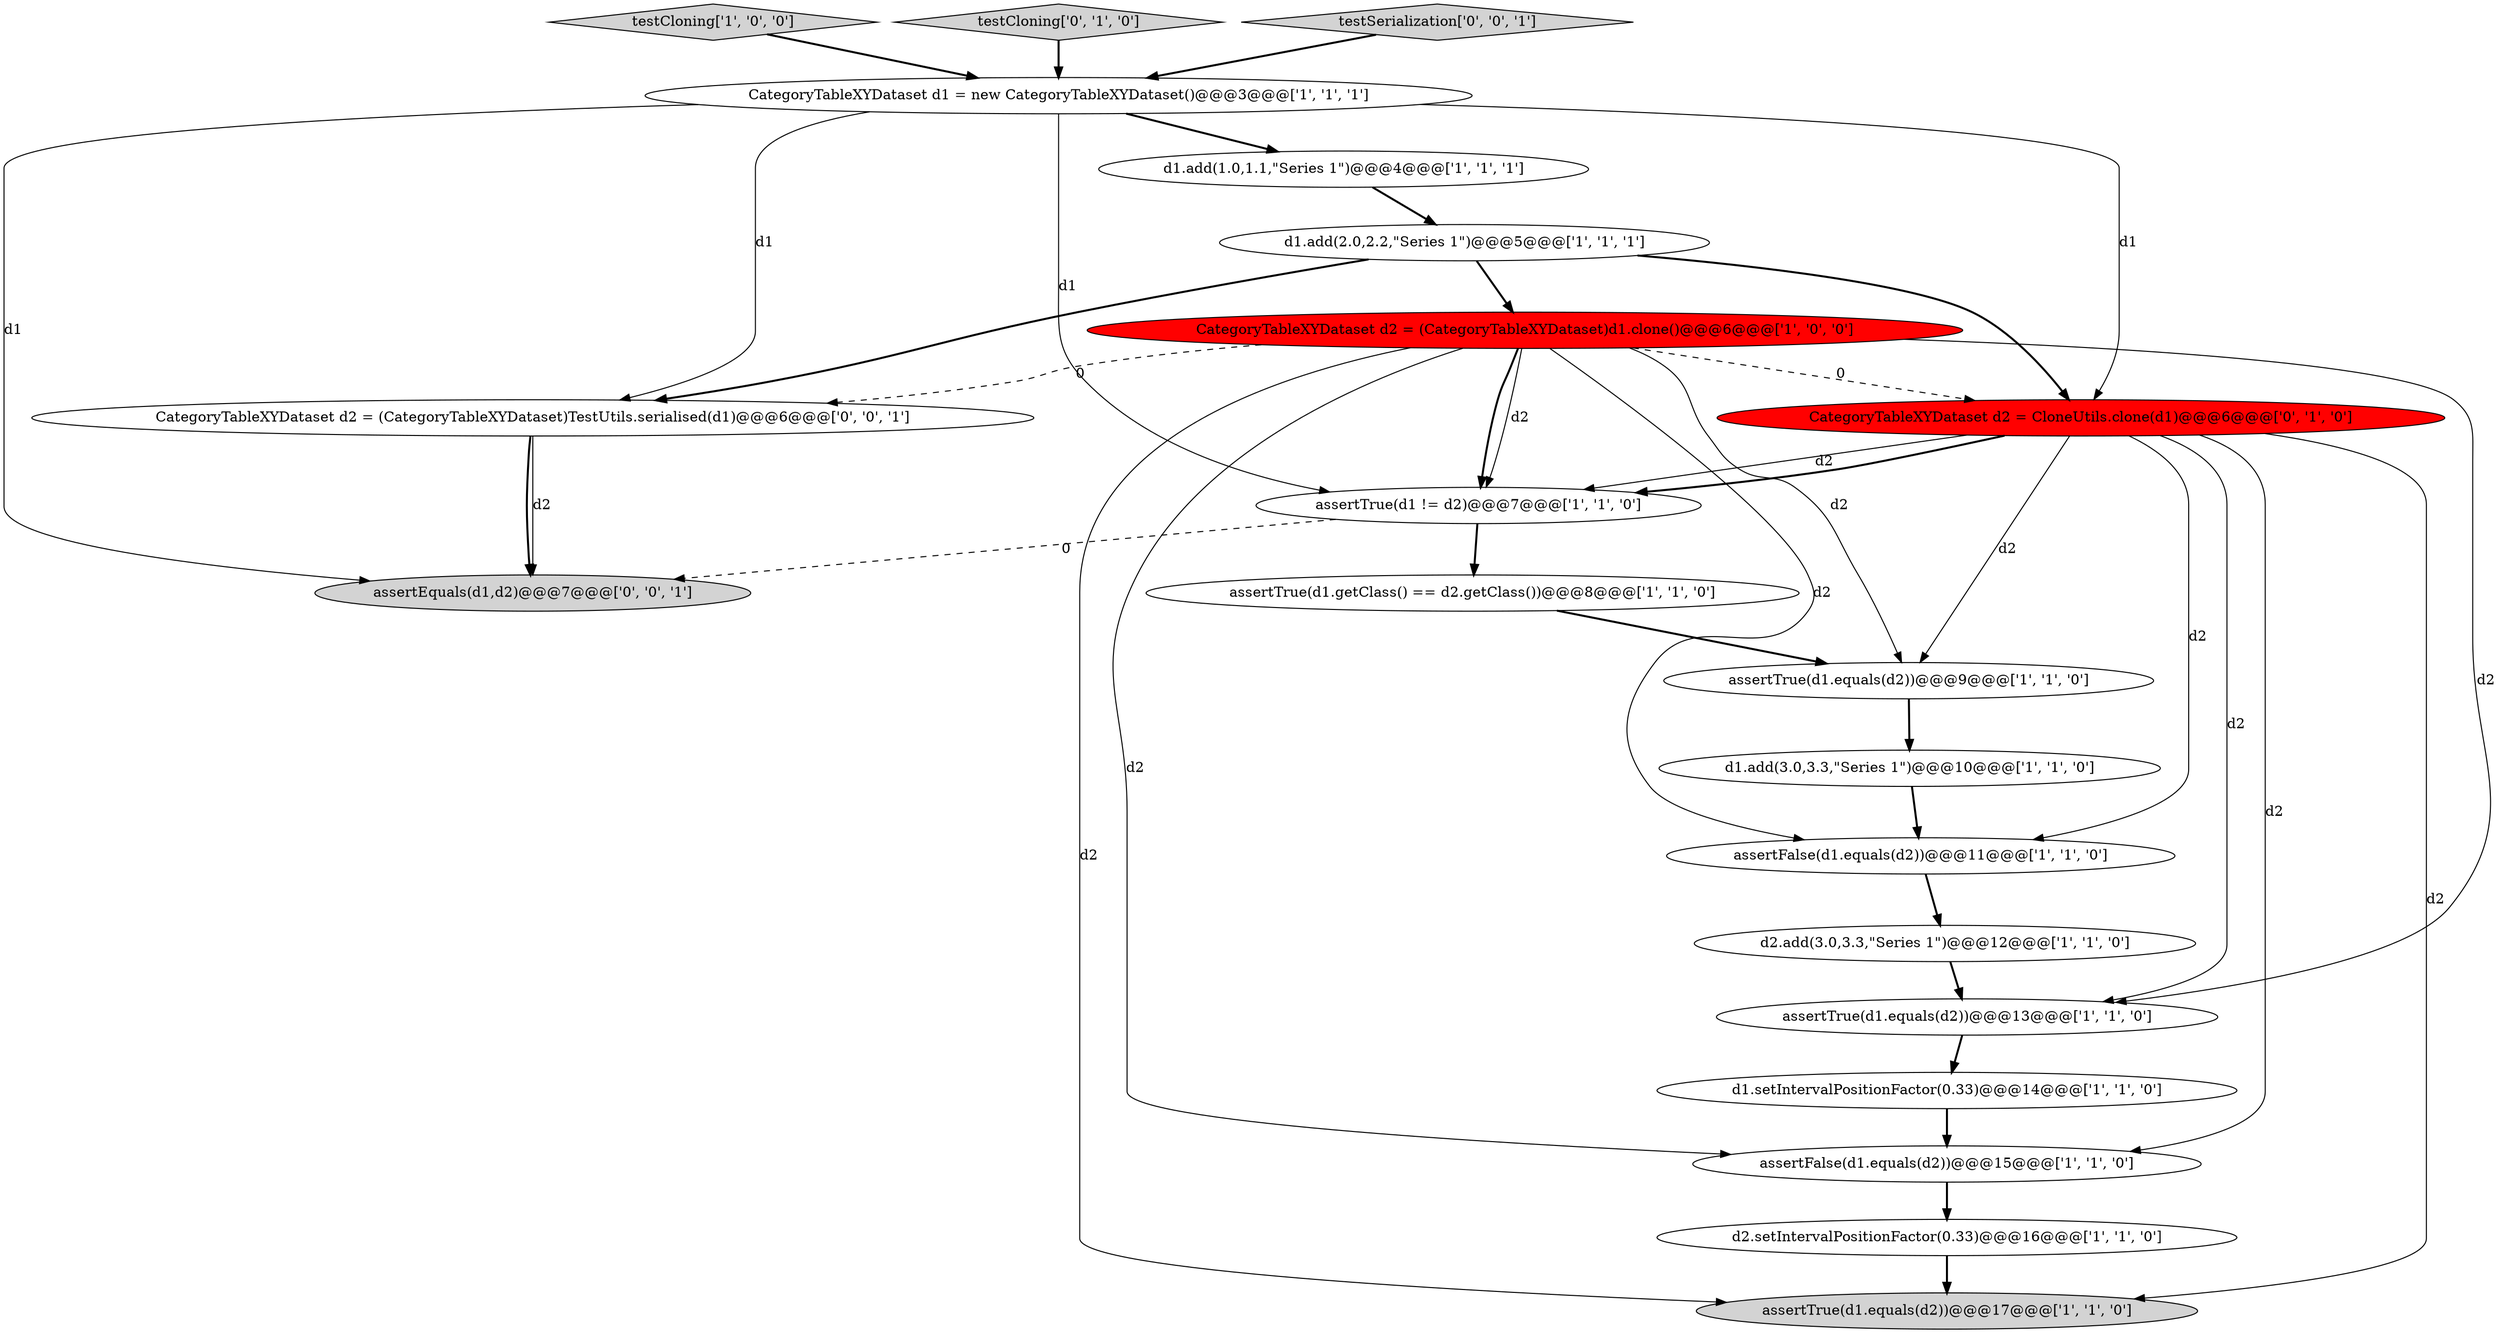 digraph {
13 [style = filled, label = "d1.add(1.0,1.1,\"Series 1\")@@@4@@@['1', '1', '1']", fillcolor = white, shape = ellipse image = "AAA0AAABBB1BBB"];
9 [style = filled, label = "CategoryTableXYDataset d1 = new CategoryTableXYDataset()@@@3@@@['1', '1', '1']", fillcolor = white, shape = ellipse image = "AAA0AAABBB1BBB"];
7 [style = filled, label = "assertTrue(d1.equals(d2))@@@9@@@['1', '1', '0']", fillcolor = white, shape = ellipse image = "AAA0AAABBB1BBB"];
12 [style = filled, label = "assertTrue(d1.equals(d2))@@@17@@@['1', '1', '0']", fillcolor = lightgray, shape = ellipse image = "AAA0AAABBB1BBB"];
2 [style = filled, label = "assertFalse(d1.equals(d2))@@@15@@@['1', '1', '0']", fillcolor = white, shape = ellipse image = "AAA0AAABBB1BBB"];
14 [style = filled, label = "assertTrue(d1.equals(d2))@@@13@@@['1', '1', '0']", fillcolor = white, shape = ellipse image = "AAA0AAABBB1BBB"];
15 [style = filled, label = "d1.setIntervalPositionFactor(0.33)@@@14@@@['1', '1', '0']", fillcolor = white, shape = ellipse image = "AAA0AAABBB1BBB"];
6 [style = filled, label = "d1.add(3.0,3.3,\"Series 1\")@@@10@@@['1', '1', '0']", fillcolor = white, shape = ellipse image = "AAA0AAABBB1BBB"];
8 [style = filled, label = "d2.add(3.0,3.3,\"Series 1\")@@@12@@@['1', '1', '0']", fillcolor = white, shape = ellipse image = "AAA0AAABBB1BBB"];
11 [style = filled, label = "assertTrue(d1.getClass() == d2.getClass())@@@8@@@['1', '1', '0']", fillcolor = white, shape = ellipse image = "AAA0AAABBB1BBB"];
20 [style = filled, label = "CategoryTableXYDataset d2 = (CategoryTableXYDataset)TestUtils.serialised(d1)@@@6@@@['0', '0', '1']", fillcolor = white, shape = ellipse image = "AAA0AAABBB3BBB"];
1 [style = filled, label = "testCloning['1', '0', '0']", fillcolor = lightgray, shape = diamond image = "AAA0AAABBB1BBB"];
17 [style = filled, label = "testCloning['0', '1', '0']", fillcolor = lightgray, shape = diamond image = "AAA0AAABBB2BBB"];
18 [style = filled, label = "assertEquals(d1,d2)@@@7@@@['0', '0', '1']", fillcolor = lightgray, shape = ellipse image = "AAA0AAABBB3BBB"];
4 [style = filled, label = "assertTrue(d1 != d2)@@@7@@@['1', '1', '0']", fillcolor = white, shape = ellipse image = "AAA0AAABBB1BBB"];
5 [style = filled, label = "assertFalse(d1.equals(d2))@@@11@@@['1', '1', '0']", fillcolor = white, shape = ellipse image = "AAA0AAABBB1BBB"];
3 [style = filled, label = "CategoryTableXYDataset d2 = (CategoryTableXYDataset)d1.clone()@@@6@@@['1', '0', '0']", fillcolor = red, shape = ellipse image = "AAA1AAABBB1BBB"];
16 [style = filled, label = "CategoryTableXYDataset d2 = CloneUtils.clone(d1)@@@6@@@['0', '1', '0']", fillcolor = red, shape = ellipse image = "AAA1AAABBB2BBB"];
0 [style = filled, label = "d1.add(2.0,2.2,\"Series 1\")@@@5@@@['1', '1', '1']", fillcolor = white, shape = ellipse image = "AAA0AAABBB1BBB"];
10 [style = filled, label = "d2.setIntervalPositionFactor(0.33)@@@16@@@['1', '1', '0']", fillcolor = white, shape = ellipse image = "AAA0AAABBB1BBB"];
19 [style = filled, label = "testSerialization['0', '0', '1']", fillcolor = lightgray, shape = diamond image = "AAA0AAABBB3BBB"];
0->3 [style = bold, label=""];
4->18 [style = dashed, label="0"];
5->8 [style = bold, label=""];
0->16 [style = bold, label=""];
15->2 [style = bold, label=""];
3->2 [style = solid, label="d2"];
9->18 [style = solid, label="d1"];
17->9 [style = bold, label=""];
20->18 [style = solid, label="d2"];
8->14 [style = bold, label=""];
3->14 [style = solid, label="d2"];
16->4 [style = solid, label="d2"];
3->12 [style = solid, label="d2"];
9->20 [style = solid, label="d1"];
3->4 [style = solid, label="d2"];
2->10 [style = bold, label=""];
16->7 [style = solid, label="d2"];
3->4 [style = bold, label=""];
1->9 [style = bold, label=""];
20->18 [style = bold, label=""];
6->5 [style = bold, label=""];
16->14 [style = solid, label="d2"];
16->2 [style = solid, label="d2"];
19->9 [style = bold, label=""];
9->4 [style = solid, label="d1"];
10->12 [style = bold, label=""];
3->20 [style = dashed, label="0"];
7->6 [style = bold, label=""];
16->12 [style = solid, label="d2"];
3->5 [style = solid, label="d2"];
16->5 [style = solid, label="d2"];
9->16 [style = solid, label="d1"];
0->20 [style = bold, label=""];
14->15 [style = bold, label=""];
16->4 [style = bold, label=""];
3->7 [style = solid, label="d2"];
4->11 [style = bold, label=""];
11->7 [style = bold, label=""];
3->16 [style = dashed, label="0"];
13->0 [style = bold, label=""];
9->13 [style = bold, label=""];
}
